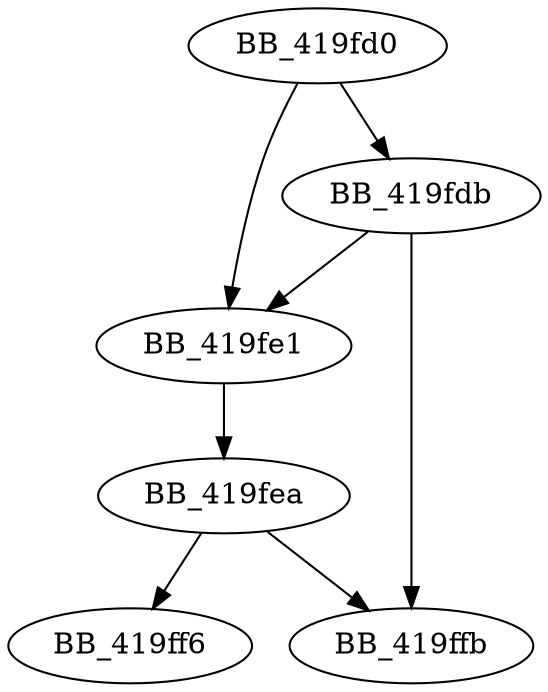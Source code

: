 DiGraph _write_char{
BB_419fd0->BB_419fdb
BB_419fd0->BB_419fe1
BB_419fdb->BB_419fe1
BB_419fdb->BB_419ffb
BB_419fe1->BB_419fea
BB_419fea->BB_419ff6
BB_419fea->BB_419ffb
}
